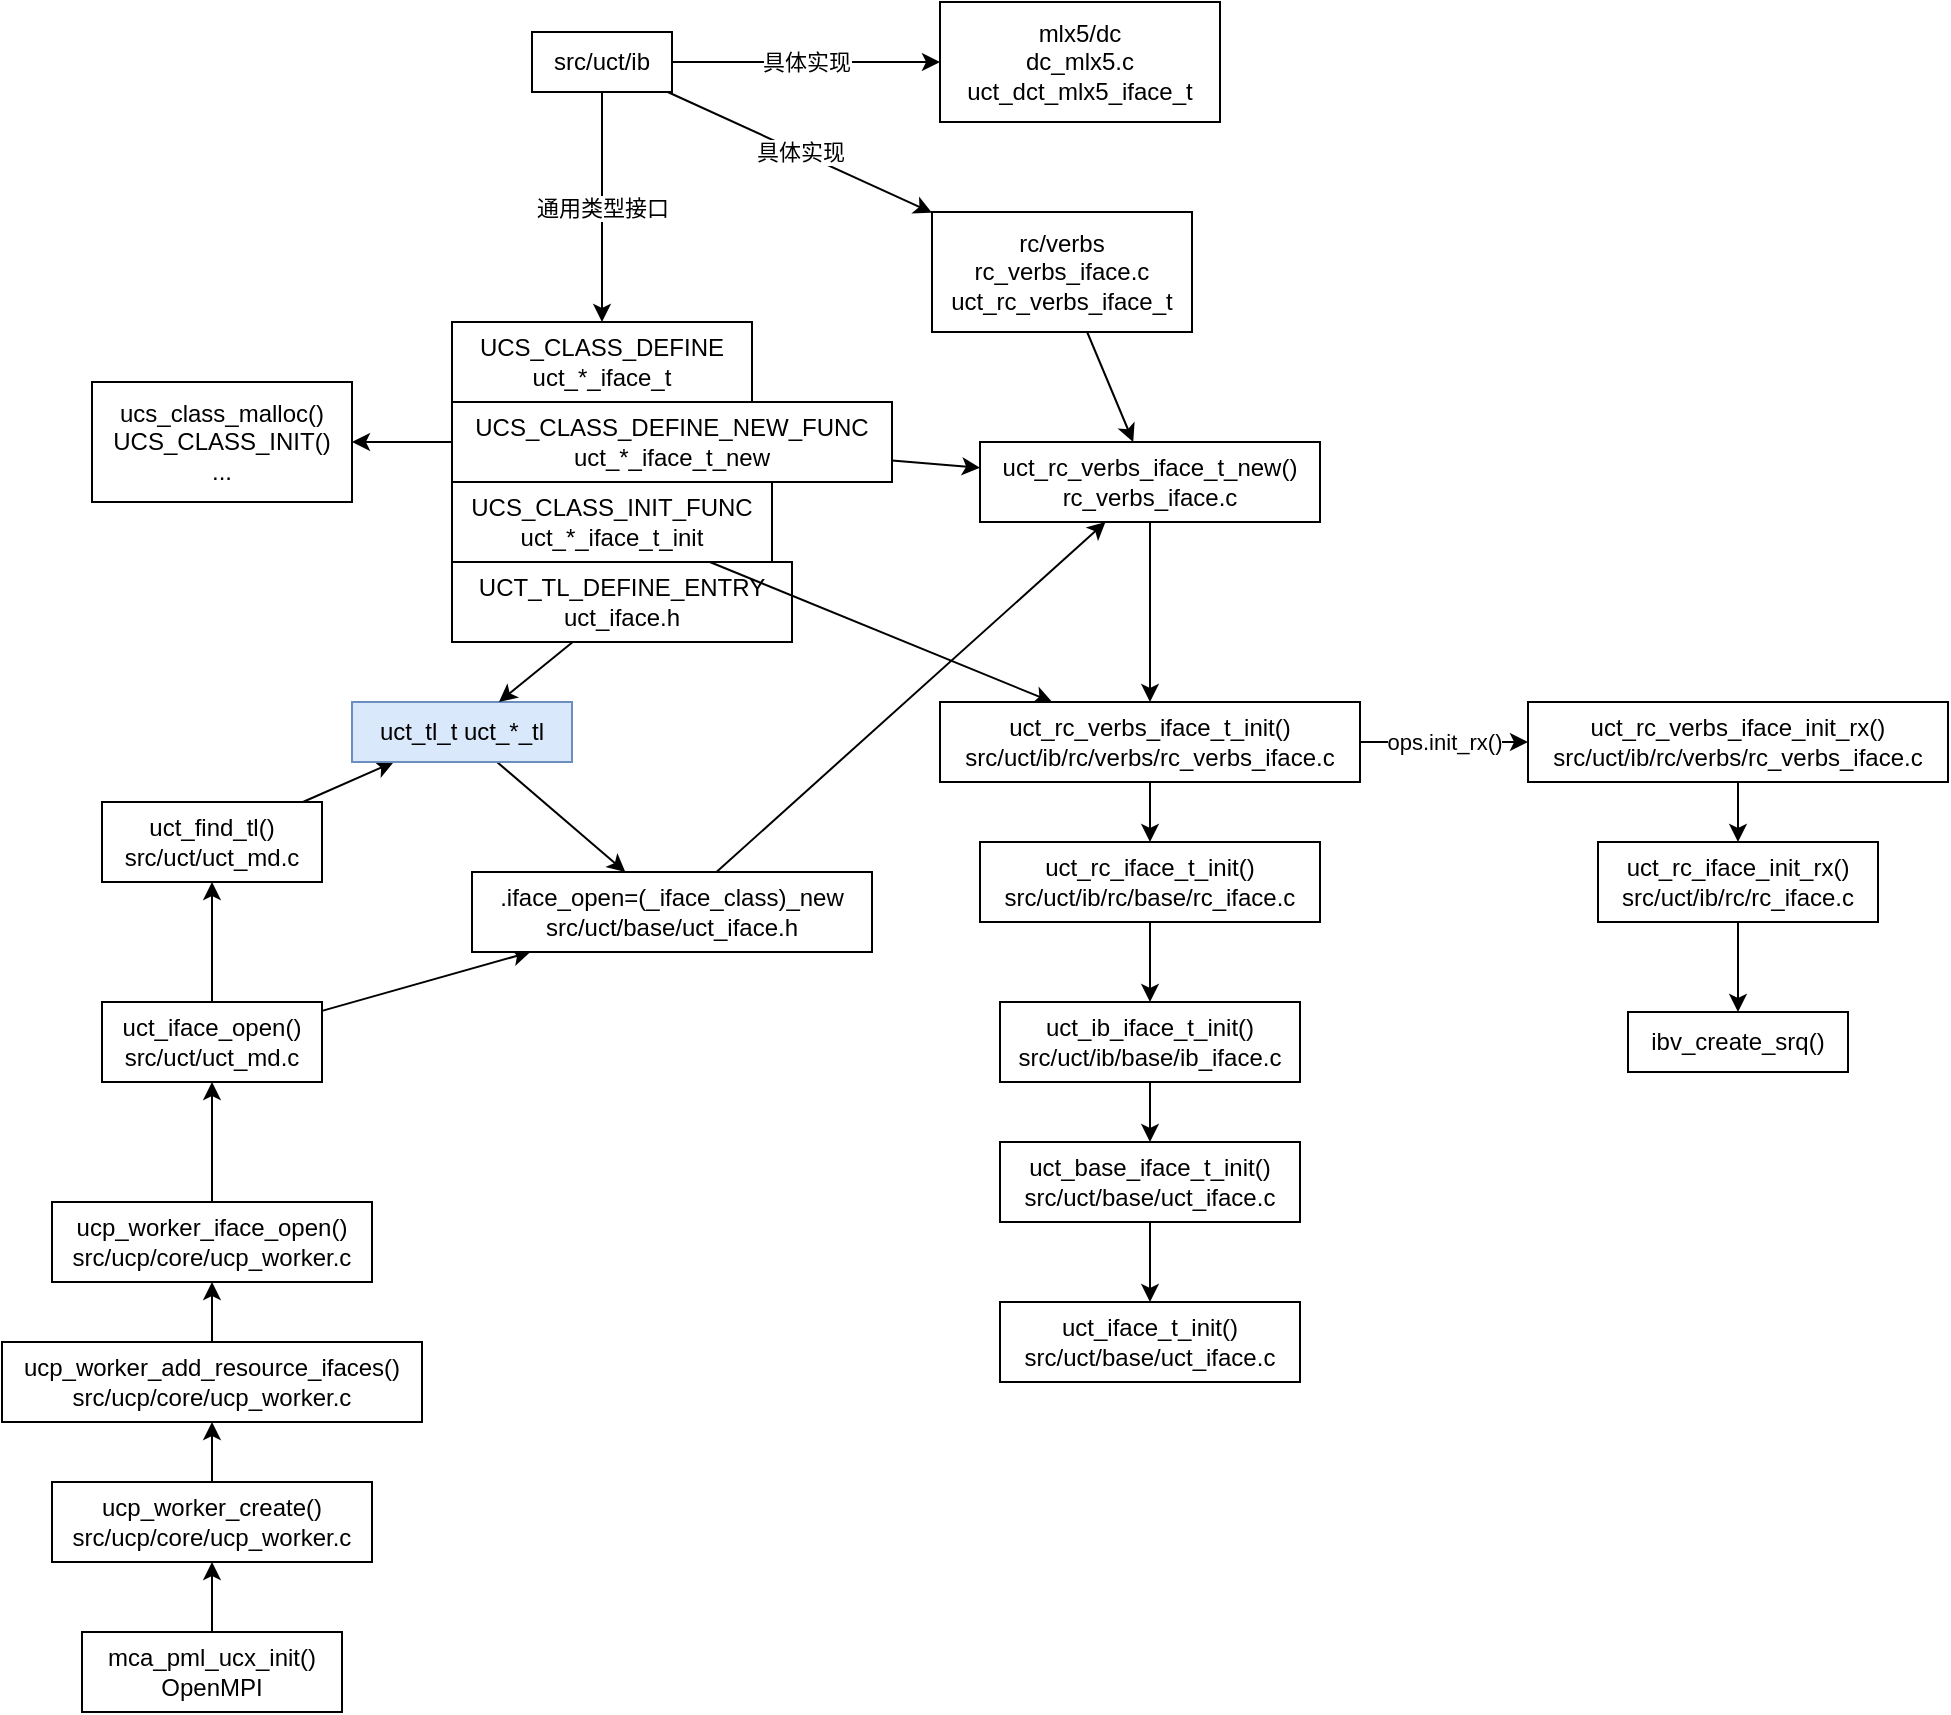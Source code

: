 <mxfile version="28.0.3">
  <diagram name="第 1 页" id="tI6MUkpJeFWxQFtVmnx8">
    <mxGraphModel dx="2011" dy="2287" grid="1" gridSize="10" guides="1" tooltips="1" connect="1" arrows="1" fold="1" page="1" pageScale="1" pageWidth="827" pageHeight="1169" math="0" shadow="0">
      <root>
        <mxCell id="0" />
        <mxCell id="1" parent="0" />
        <mxCell id="gAC0nKnmEQmZ_Ugym-xw-8" style="edgeStyle=none;shape=connector;rounded=0;orthogonalLoop=1;jettySize=auto;html=1;strokeColor=default;align=center;verticalAlign=middle;fontFamily=Helvetica;fontSize=11;fontColor=default;labelBackgroundColor=default;endArrow=classic;" parent="1" source="gAC0nKnmEQmZ_Ugym-xw-2" target="gAC0nKnmEQmZ_Ugym-xw-7" edge="1">
          <mxGeometry relative="1" as="geometry" />
        </mxCell>
        <mxCell id="gAC0nKnmEQmZ_Ugym-xw-2" value="ucp_worker_create()&lt;div&gt;src/ucp/core/ucp_worker.c&lt;/div&gt;" style="rounded=0;whiteSpace=wrap;html=1;autosize=1;" parent="1" vertex="1">
          <mxGeometry x="150" y="510" width="160" height="40" as="geometry" />
        </mxCell>
        <mxCell id="gAC0nKnmEQmZ_Ugym-xw-3" value="mca_pml_ucx_init()&lt;div&gt;OpenMPI&lt;/div&gt;" style="rounded=0;whiteSpace=wrap;html=1;autosize=1;" parent="1" vertex="1">
          <mxGeometry x="165" y="585" width="130" height="40" as="geometry" />
        </mxCell>
        <mxCell id="gAC0nKnmEQmZ_Ugym-xw-5" value="" style="endArrow=classic;html=1;rounded=0;" parent="1" source="gAC0nKnmEQmZ_Ugym-xw-3" target="gAC0nKnmEQmZ_Ugym-xw-2" edge="1">
          <mxGeometry width="50" height="50" relative="1" as="geometry">
            <mxPoint x="350" y="650" as="sourcePoint" />
            <mxPoint x="400" y="600" as="targetPoint" />
          </mxGeometry>
        </mxCell>
        <mxCell id="gAC0nKnmEQmZ_Ugym-xw-45" style="edgeStyle=none;shape=connector;rounded=0;orthogonalLoop=1;jettySize=auto;html=1;strokeColor=default;align=center;verticalAlign=middle;fontFamily=Helvetica;fontSize=11;fontColor=default;labelBackgroundColor=default;endArrow=classic;" parent="1" source="gAC0nKnmEQmZ_Ugym-xw-6" target="gAC0nKnmEQmZ_Ugym-xw-10" edge="1">
          <mxGeometry relative="1" as="geometry" />
        </mxCell>
        <mxCell id="gAC0nKnmEQmZ_Ugym-xw-6" value="ucp_worker_iface_open()&lt;div&gt;src/ucp/core/ucp_worker.c&lt;/div&gt;" style="rounded=0;whiteSpace=wrap;html=1;autosize=1;" parent="1" vertex="1">
          <mxGeometry x="150" y="370" width="160" height="40" as="geometry" />
        </mxCell>
        <mxCell id="gAC0nKnmEQmZ_Ugym-xw-9" style="edgeStyle=none;shape=connector;rounded=0;orthogonalLoop=1;jettySize=auto;html=1;strokeColor=default;align=center;verticalAlign=middle;fontFamily=Helvetica;fontSize=11;fontColor=default;labelBackgroundColor=default;endArrow=classic;" parent="1" source="gAC0nKnmEQmZ_Ugym-xw-7" target="gAC0nKnmEQmZ_Ugym-xw-6" edge="1">
          <mxGeometry relative="1" as="geometry" />
        </mxCell>
        <mxCell id="gAC0nKnmEQmZ_Ugym-xw-7" value="ucp_worker_add_resource_ifaces()&lt;div&gt;src/ucp/core/ucp_worker.c&lt;/div&gt;" style="rounded=0;whiteSpace=wrap;html=1;autosize=1;" parent="1" vertex="1">
          <mxGeometry x="125" y="440" width="210" height="40" as="geometry" />
        </mxCell>
        <mxCell id="gAC0nKnmEQmZ_Ugym-xw-13" style="edgeStyle=none;shape=connector;rounded=0;orthogonalLoop=1;jettySize=auto;html=1;strokeColor=default;align=center;verticalAlign=middle;fontFamily=Helvetica;fontSize=11;fontColor=default;labelBackgroundColor=default;endArrow=classic;" parent="1" source="gAC0nKnmEQmZ_Ugym-xw-10" target="gAC0nKnmEQmZ_Ugym-xw-12" edge="1">
          <mxGeometry relative="1" as="geometry" />
        </mxCell>
        <mxCell id="gAC0nKnmEQmZ_Ugym-xw-17" style="edgeStyle=none;shape=connector;rounded=0;orthogonalLoop=1;jettySize=auto;html=1;strokeColor=default;align=center;verticalAlign=middle;fontFamily=Helvetica;fontSize=11;fontColor=default;labelBackgroundColor=default;endArrow=classic;" parent="1" source="gAC0nKnmEQmZ_Ugym-xw-10" target="gAC0nKnmEQmZ_Ugym-xw-11" edge="1">
          <mxGeometry relative="1" as="geometry" />
        </mxCell>
        <mxCell id="gAC0nKnmEQmZ_Ugym-xw-10" value="uct_iface_open()&lt;div&gt;src/uct/uct_md.c&lt;/div&gt;" style="rounded=0;whiteSpace=wrap;html=1;autosize=1;" parent="1" vertex="1">
          <mxGeometry x="175" y="270" width="110" height="40" as="geometry" />
        </mxCell>
        <mxCell id="gAC0nKnmEQmZ_Ugym-xw-19" style="edgeStyle=none;shape=connector;rounded=0;orthogonalLoop=1;jettySize=auto;html=1;strokeColor=default;align=center;verticalAlign=middle;fontFamily=Helvetica;fontSize=11;fontColor=default;labelBackgroundColor=default;endArrow=classic;" parent="1" source="gAC0nKnmEQmZ_Ugym-xw-11" target="gAC0nKnmEQmZ_Ugym-xw-18" edge="1">
          <mxGeometry relative="1" as="geometry" />
        </mxCell>
        <mxCell id="gAC0nKnmEQmZ_Ugym-xw-11" value=".iface_open&lt;span style=&quot;background-color: transparent; color: light-dark(rgb(0, 0, 0), rgb(255, 255, 255));&quot;&gt;=(_iface_class)_new&lt;/span&gt;&lt;div&gt;&lt;div&gt;src/uct/base/uct_iface.h&lt;/div&gt;&lt;/div&gt;" style="rounded=0;whiteSpace=wrap;html=1;autosize=1;" parent="1" vertex="1">
          <mxGeometry x="360" y="205" width="200" height="40" as="geometry" />
        </mxCell>
        <mxCell id="gAC0nKnmEQmZ_Ugym-xw-16" style="edgeStyle=none;shape=connector;rounded=0;orthogonalLoop=1;jettySize=auto;html=1;strokeColor=default;align=center;verticalAlign=middle;fontFamily=Helvetica;fontSize=11;fontColor=default;labelBackgroundColor=default;endArrow=classic;" parent="1" source="gAC0nKnmEQmZ_Ugym-xw-12" target="gAC0nKnmEQmZ_Ugym-xw-14" edge="1">
          <mxGeometry relative="1" as="geometry" />
        </mxCell>
        <mxCell id="gAC0nKnmEQmZ_Ugym-xw-12" value="uct_find_tl()&lt;div&gt;src/uct/uct_md.c&lt;/div&gt;" style="rounded=0;whiteSpace=wrap;html=1;autosize=1;" parent="1" vertex="1">
          <mxGeometry x="175" y="170" width="110" height="40" as="geometry" />
        </mxCell>
        <mxCell id="gAC0nKnmEQmZ_Ugym-xw-15" style="edgeStyle=none;shape=connector;rounded=0;orthogonalLoop=1;jettySize=auto;html=1;strokeColor=default;align=center;verticalAlign=middle;fontFamily=Helvetica;fontSize=11;fontColor=default;labelBackgroundColor=default;endArrow=classic;" parent="1" source="gAC0nKnmEQmZ_Ugym-xw-14" target="gAC0nKnmEQmZ_Ugym-xw-11" edge="1">
          <mxGeometry relative="1" as="geometry" />
        </mxCell>
        <mxCell id="gAC0nKnmEQmZ_Ugym-xw-14" value="uct_tl_t uct_*_tl" style="rounded=0;whiteSpace=wrap;html=1;autosize=1;fillColor=#dae8fc;strokeColor=#6c8ebf;" parent="1" vertex="1">
          <mxGeometry x="300" y="120" width="110" height="30" as="geometry" />
        </mxCell>
        <mxCell id="gAC0nKnmEQmZ_Ugym-xw-52" style="edgeStyle=none;shape=connector;rounded=0;orthogonalLoop=1;jettySize=auto;html=1;strokeColor=default;align=center;verticalAlign=middle;fontFamily=Helvetica;fontSize=11;fontColor=default;labelBackgroundColor=default;endArrow=classic;" parent="1" source="gAC0nKnmEQmZ_Ugym-xw-18" target="gAC0nKnmEQmZ_Ugym-xw-49" edge="1">
          <mxGeometry relative="1" as="geometry" />
        </mxCell>
        <mxCell id="gAC0nKnmEQmZ_Ugym-xw-18" value="uct_rc_verbs_iface_t_new()&lt;div&gt;rc_verbs_iface.c&lt;/div&gt;" style="rounded=0;whiteSpace=wrap;html=1;autosize=1;" parent="1" vertex="1">
          <mxGeometry x="614" y="-10" width="170" height="40" as="geometry" />
        </mxCell>
        <mxCell id="gAC0nKnmEQmZ_Ugym-xw-41" style="edgeStyle=none;shape=connector;rounded=0;orthogonalLoop=1;jettySize=auto;html=1;strokeColor=default;align=center;verticalAlign=middle;fontFamily=Helvetica;fontSize=11;fontColor=default;labelBackgroundColor=default;endArrow=classic;" parent="1" source="gAC0nKnmEQmZ_Ugym-xw-20" target="gAC0nKnmEQmZ_Ugym-xw-14" edge="1">
          <mxGeometry relative="1" as="geometry" />
        </mxCell>
        <mxCell id="gAC0nKnmEQmZ_Ugym-xw-20" value="&lt;div&gt;UCT_TL_DEFINE_ENTRY&lt;/div&gt;&lt;div&gt;uct_iface.h&lt;/div&gt;" style="rounded=0;whiteSpace=wrap;html=1;autosize=1;" parent="1" vertex="1">
          <mxGeometry x="350" y="50" width="170" height="40" as="geometry" />
        </mxCell>
        <mxCell id="gAC0nKnmEQmZ_Ugym-xw-27" value="具体实现" style="edgeStyle=none;shape=connector;rounded=0;orthogonalLoop=1;jettySize=auto;html=1;strokeColor=default;align=center;verticalAlign=middle;fontFamily=Helvetica;fontSize=11;fontColor=default;labelBackgroundColor=default;endArrow=classic;" parent="1" source="gAC0nKnmEQmZ_Ugym-xw-22" target="gAC0nKnmEQmZ_Ugym-xw-26" edge="1">
          <mxGeometry relative="1" as="geometry" />
        </mxCell>
        <mxCell id="gAC0nKnmEQmZ_Ugym-xw-30" value="具体实现" style="edgeStyle=none;shape=connector;rounded=0;orthogonalLoop=1;jettySize=auto;html=1;strokeColor=default;align=center;verticalAlign=middle;fontFamily=Helvetica;fontSize=11;fontColor=default;labelBackgroundColor=default;endArrow=classic;" parent="1" source="gAC0nKnmEQmZ_Ugym-xw-22" target="gAC0nKnmEQmZ_Ugym-xw-29" edge="1">
          <mxGeometry relative="1" as="geometry" />
        </mxCell>
        <mxCell id="gAC0nKnmEQmZ_Ugym-xw-40" value="通用类型接口" style="edgeStyle=none;shape=connector;rounded=0;orthogonalLoop=1;jettySize=auto;html=1;strokeColor=default;align=center;verticalAlign=middle;fontFamily=Helvetica;fontSize=11;fontColor=default;labelBackgroundColor=default;endArrow=classic;" parent="1" source="gAC0nKnmEQmZ_Ugym-xw-22" target="gAC0nKnmEQmZ_Ugym-xw-35" edge="1">
          <mxGeometry relative="1" as="geometry" />
        </mxCell>
        <mxCell id="gAC0nKnmEQmZ_Ugym-xw-22" value="src/uct/ib" style="rounded=0;whiteSpace=wrap;html=1;autosize=1;" parent="1" vertex="1">
          <mxGeometry x="390" y="-215" width="70" height="30" as="geometry" />
        </mxCell>
        <mxCell id="gAC0nKnmEQmZ_Ugym-xw-26" value="mlx5/dc&lt;div&gt;dc_mlx5.c&lt;/div&gt;&lt;div&gt;uct_dct_mlx5_iface_t&lt;/div&gt;" style="rounded=0;whiteSpace=wrap;html=1;autosize=1;" parent="1" vertex="1">
          <mxGeometry x="594" y="-230" width="140" height="60" as="geometry" />
        </mxCell>
        <mxCell id="gAC0nKnmEQmZ_Ugym-xw-42" style="edgeStyle=none;shape=connector;rounded=0;orthogonalLoop=1;jettySize=auto;html=1;strokeColor=default;align=center;verticalAlign=middle;fontFamily=Helvetica;fontSize=11;fontColor=default;labelBackgroundColor=default;endArrow=classic;" parent="1" source="gAC0nKnmEQmZ_Ugym-xw-29" target="gAC0nKnmEQmZ_Ugym-xw-18" edge="1">
          <mxGeometry relative="1" as="geometry" />
        </mxCell>
        <mxCell id="gAC0nKnmEQmZ_Ugym-xw-29" value="rc/verbs&lt;div&gt;rc_verbs_iface.c&lt;/div&gt;&lt;div&gt;uct_rc_verbs_iface_t&lt;/div&gt;" style="rounded=0;whiteSpace=wrap;html=1;autosize=1;" parent="1" vertex="1">
          <mxGeometry x="590" y="-125" width="130" height="60" as="geometry" />
        </mxCell>
        <mxCell id="gAC0nKnmEQmZ_Ugym-xw-35" value="UCS_CLASS_DEFINE&lt;div&gt;uct_*_iface_t&lt;/div&gt;" style="rounded=0;whiteSpace=wrap;html=1;autosize=1;" parent="1" vertex="1">
          <mxGeometry x="350" y="-70" width="150" height="40" as="geometry" />
        </mxCell>
        <mxCell id="gAC0nKnmEQmZ_Ugym-xw-44" style="edgeStyle=none;shape=connector;rounded=0;orthogonalLoop=1;jettySize=auto;html=1;strokeColor=default;align=center;verticalAlign=middle;fontFamily=Helvetica;fontSize=11;fontColor=default;labelBackgroundColor=default;endArrow=classic;" parent="1" source="gAC0nKnmEQmZ_Ugym-xw-36" target="gAC0nKnmEQmZ_Ugym-xw-43" edge="1">
          <mxGeometry relative="1" as="geometry" />
        </mxCell>
        <mxCell id="gAC0nKnmEQmZ_Ugym-xw-50" style="edgeStyle=none;shape=connector;rounded=0;orthogonalLoop=1;jettySize=auto;html=1;strokeColor=default;align=center;verticalAlign=middle;fontFamily=Helvetica;fontSize=11;fontColor=default;labelBackgroundColor=default;endArrow=classic;" parent="1" source="gAC0nKnmEQmZ_Ugym-xw-36" target="gAC0nKnmEQmZ_Ugym-xw-18" edge="1">
          <mxGeometry relative="1" as="geometry" />
        </mxCell>
        <mxCell id="gAC0nKnmEQmZ_Ugym-xw-36" value="UCS_CLASS_DEFINE_NEW_FUNC&lt;div&gt;uct_*_iface_t_new&lt;/div&gt;" style="rounded=0;whiteSpace=wrap;html=1;autosize=1;" parent="1" vertex="1">
          <mxGeometry x="350" y="-30" width="220" height="40" as="geometry" />
        </mxCell>
        <mxCell id="gAC0nKnmEQmZ_Ugym-xw-43" value="ucs_class_malloc()&lt;div&gt;UCS_CLASS_INIT()&lt;/div&gt;&lt;div&gt;...&lt;/div&gt;" style="rounded=0;whiteSpace=wrap;html=1;autosize=1;" parent="1" vertex="1">
          <mxGeometry x="170" y="-40" width="130" height="60" as="geometry" />
        </mxCell>
        <mxCell id="gAC0nKnmEQmZ_Ugym-xw-51" style="edgeStyle=none;shape=connector;rounded=0;orthogonalLoop=1;jettySize=auto;html=1;strokeColor=default;align=center;verticalAlign=middle;fontFamily=Helvetica;fontSize=11;fontColor=default;labelBackgroundColor=default;endArrow=classic;" parent="1" source="gAC0nKnmEQmZ_Ugym-xw-48" target="gAC0nKnmEQmZ_Ugym-xw-49" edge="1">
          <mxGeometry relative="1" as="geometry" />
        </mxCell>
        <mxCell id="gAC0nKnmEQmZ_Ugym-xw-48" value="UCS_CLASS_INIT_FUNC&lt;div&gt;uct_*_iface_t_init&lt;/div&gt;" style="rounded=0;whiteSpace=wrap;html=1;autosize=1;" parent="1" vertex="1">
          <mxGeometry x="350" y="10" width="160" height="40" as="geometry" />
        </mxCell>
        <mxCell id="gAC0nKnmEQmZ_Ugym-xw-54" style="edgeStyle=none;shape=connector;rounded=0;orthogonalLoop=1;jettySize=auto;html=1;strokeColor=default;align=center;verticalAlign=middle;fontFamily=Helvetica;fontSize=11;fontColor=default;labelBackgroundColor=default;endArrow=classic;" parent="1" source="gAC0nKnmEQmZ_Ugym-xw-49" target="gAC0nKnmEQmZ_Ugym-xw-53" edge="1">
          <mxGeometry relative="1" as="geometry" />
        </mxCell>
        <mxCell id="gAC0nKnmEQmZ_Ugym-xw-64" value="ops.init_rx()" style="edgeStyle=none;shape=connector;rounded=0;orthogonalLoop=1;jettySize=auto;html=1;strokeColor=default;align=center;verticalAlign=middle;fontFamily=Helvetica;fontSize=11;fontColor=default;labelBackgroundColor=default;endArrow=classic;" parent="1" source="gAC0nKnmEQmZ_Ugym-xw-49" target="gAC0nKnmEQmZ_Ugym-xw-63" edge="1">
          <mxGeometry relative="1" as="geometry" />
        </mxCell>
        <mxCell id="gAC0nKnmEQmZ_Ugym-xw-49" value="uct_rc_verbs_iface_t_init()&lt;div&gt;src/uct/ib/rc/verbs/rc_verbs_iface.c&lt;/div&gt;" style="rounded=0;whiteSpace=wrap;html=1;autosize=1;" parent="1" vertex="1">
          <mxGeometry x="594" y="120" width="210" height="40" as="geometry" />
        </mxCell>
        <mxCell id="gAC0nKnmEQmZ_Ugym-xw-56" style="edgeStyle=none;shape=connector;rounded=0;orthogonalLoop=1;jettySize=auto;html=1;strokeColor=default;align=center;verticalAlign=middle;fontFamily=Helvetica;fontSize=11;fontColor=default;labelBackgroundColor=default;endArrow=classic;" parent="1" source="gAC0nKnmEQmZ_Ugym-xw-53" target="gAC0nKnmEQmZ_Ugym-xw-55" edge="1">
          <mxGeometry relative="1" as="geometry" />
        </mxCell>
        <mxCell id="gAC0nKnmEQmZ_Ugym-xw-53" value="uct_rc_iface_t_init()&lt;div&gt;src/uct/ib/rc/base/rc_iface.c&lt;/div&gt;" style="rounded=0;whiteSpace=wrap;html=1;autosize=1;" parent="1" vertex="1">
          <mxGeometry x="614" y="190" width="170" height="40" as="geometry" />
        </mxCell>
        <mxCell id="gAC0nKnmEQmZ_Ugym-xw-58" style="edgeStyle=none;shape=connector;rounded=0;orthogonalLoop=1;jettySize=auto;html=1;strokeColor=default;align=center;verticalAlign=middle;fontFamily=Helvetica;fontSize=11;fontColor=default;labelBackgroundColor=default;endArrow=classic;" parent="1" source="gAC0nKnmEQmZ_Ugym-xw-55" target="gAC0nKnmEQmZ_Ugym-xw-57" edge="1">
          <mxGeometry relative="1" as="geometry" />
        </mxCell>
        <mxCell id="gAC0nKnmEQmZ_Ugym-xw-55" value="uct_ib_iface_t_init()&lt;br&gt;&lt;div&gt;&lt;span style=&quot;background-color: transparent; color: light-dark(rgb(0, 0, 0), rgb(255, 255, 255));&quot;&gt;src/uct/ib/base/&lt;/span&gt;ib_iface.c&lt;/div&gt;" style="rounded=0;whiteSpace=wrap;html=1;autosize=1;" parent="1" vertex="1">
          <mxGeometry x="624" y="270" width="150" height="40" as="geometry" />
        </mxCell>
        <mxCell id="gAC0nKnmEQmZ_Ugym-xw-61" style="edgeStyle=none;shape=connector;rounded=0;orthogonalLoop=1;jettySize=auto;html=1;strokeColor=default;align=center;verticalAlign=middle;fontFamily=Helvetica;fontSize=11;fontColor=default;labelBackgroundColor=default;endArrow=classic;" parent="1" source="gAC0nKnmEQmZ_Ugym-xw-57" target="gAC0nKnmEQmZ_Ugym-xw-60" edge="1">
          <mxGeometry relative="1" as="geometry" />
        </mxCell>
        <mxCell id="gAC0nKnmEQmZ_Ugym-xw-57" value="uct_base_iface_t_init()&lt;div&gt;src/uct/base/uct_iface.c&lt;/div&gt;" style="rounded=0;whiteSpace=wrap;html=1;autosize=1;" parent="1" vertex="1">
          <mxGeometry x="624" y="340" width="150" height="40" as="geometry" />
        </mxCell>
        <mxCell id="gAC0nKnmEQmZ_Ugym-xw-60" value="uct_iface_t_init()&lt;div&gt;src/uct/base/uct_iface.c&lt;/div&gt;" style="rounded=0;whiteSpace=wrap;html=1;autosize=1;" parent="1" vertex="1">
          <mxGeometry x="624" y="420" width="150" height="40" as="geometry" />
        </mxCell>
        <mxCell id="gAC0nKnmEQmZ_Ugym-xw-66" style="edgeStyle=none;shape=connector;rounded=0;orthogonalLoop=1;jettySize=auto;html=1;strokeColor=default;align=center;verticalAlign=middle;fontFamily=Helvetica;fontSize=11;fontColor=default;labelBackgroundColor=default;endArrow=classic;" parent="1" source="gAC0nKnmEQmZ_Ugym-xw-63" target="gAC0nKnmEQmZ_Ugym-xw-65" edge="1">
          <mxGeometry relative="1" as="geometry" />
        </mxCell>
        <mxCell id="gAC0nKnmEQmZ_Ugym-xw-63" value="uct_rc_verbs_iface_init_rx()&lt;div&gt;src/uct/ib/rc/verbs/rc_verbs_iface.c&lt;/div&gt;" style="rounded=0;whiteSpace=wrap;html=1;autosize=1;" parent="1" vertex="1">
          <mxGeometry x="888" y="120" width="210" height="40" as="geometry" />
        </mxCell>
        <mxCell id="gAC0nKnmEQmZ_Ugym-xw-68" style="edgeStyle=none;shape=connector;rounded=0;orthogonalLoop=1;jettySize=auto;html=1;strokeColor=default;align=center;verticalAlign=middle;fontFamily=Helvetica;fontSize=11;fontColor=default;labelBackgroundColor=default;endArrow=classic;" parent="1" source="gAC0nKnmEQmZ_Ugym-xw-65" target="gAC0nKnmEQmZ_Ugym-xw-67" edge="1">
          <mxGeometry relative="1" as="geometry" />
        </mxCell>
        <mxCell id="gAC0nKnmEQmZ_Ugym-xw-65" value="uct_rc_iface_init_rx()&lt;div&gt;src/uct/ib/rc/rc_iface.c&lt;/div&gt;" style="rounded=0;whiteSpace=wrap;html=1;autosize=1;" parent="1" vertex="1">
          <mxGeometry x="923" y="190" width="140" height="40" as="geometry" />
        </mxCell>
        <mxCell id="gAC0nKnmEQmZ_Ugym-xw-67" value="ibv_create_srq()" style="rounded=0;whiteSpace=wrap;html=1;autosize=1;" parent="1" vertex="1">
          <mxGeometry x="938" y="275" width="110" height="30" as="geometry" />
        </mxCell>
      </root>
    </mxGraphModel>
  </diagram>
</mxfile>
